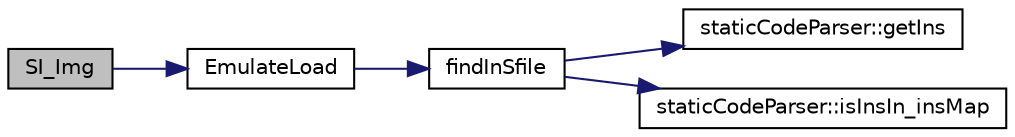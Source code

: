 digraph G
{
  edge [fontname="Helvetica",fontsize="10",labelfontname="Helvetica",labelfontsize="10"];
  node [fontname="Helvetica",fontsize="10",shape=record];
  rankdir=LR;
  Node1 [label="SI_Img",height=0.2,width=0.4,color="black", fillcolor="grey75", style="filled" fontcolor="black"];
  Node1 -> Node2 [color="midnightblue",fontsize="10",style="solid",fontname="Helvetica"];
  Node2 [label="EmulateLoad",height=0.2,width=0.4,color="black", fillcolor="white", style="filled",URL="$uop__gen_8cpp.html#a494cc3b7e8096971d0edd424c59eb639"];
  Node2 -> Node3 [color="midnightblue",fontsize="10",style="solid",fontname="Helvetica"];
  Node3 [label="findInSfile",height=0.2,width=0.4,color="black", fillcolor="white", style="filled",URL="$uop__gen_8cpp.html#a81d412f8480d48d0e150906d993936c5"];
  Node3 -> Node4 [color="midnightblue",fontsize="10",style="solid",fontname="Helvetica"];
  Node4 [label="staticCodeParser::getIns",height=0.2,width=0.4,color="black", fillcolor="white", style="filled",URL="$classstaticCodeParser.html#aad7f9347c84fad935e5c10e9654b9518"];
  Node3 -> Node5 [color="midnightblue",fontsize="10",style="solid",fontname="Helvetica"];
  Node5 [label="staticCodeParser::isInsIn_insMap",height=0.2,width=0.4,color="black", fillcolor="white", style="filled",URL="$classstaticCodeParser.html#aec2b31f34e15b47157a752d3259ace92"];
}
